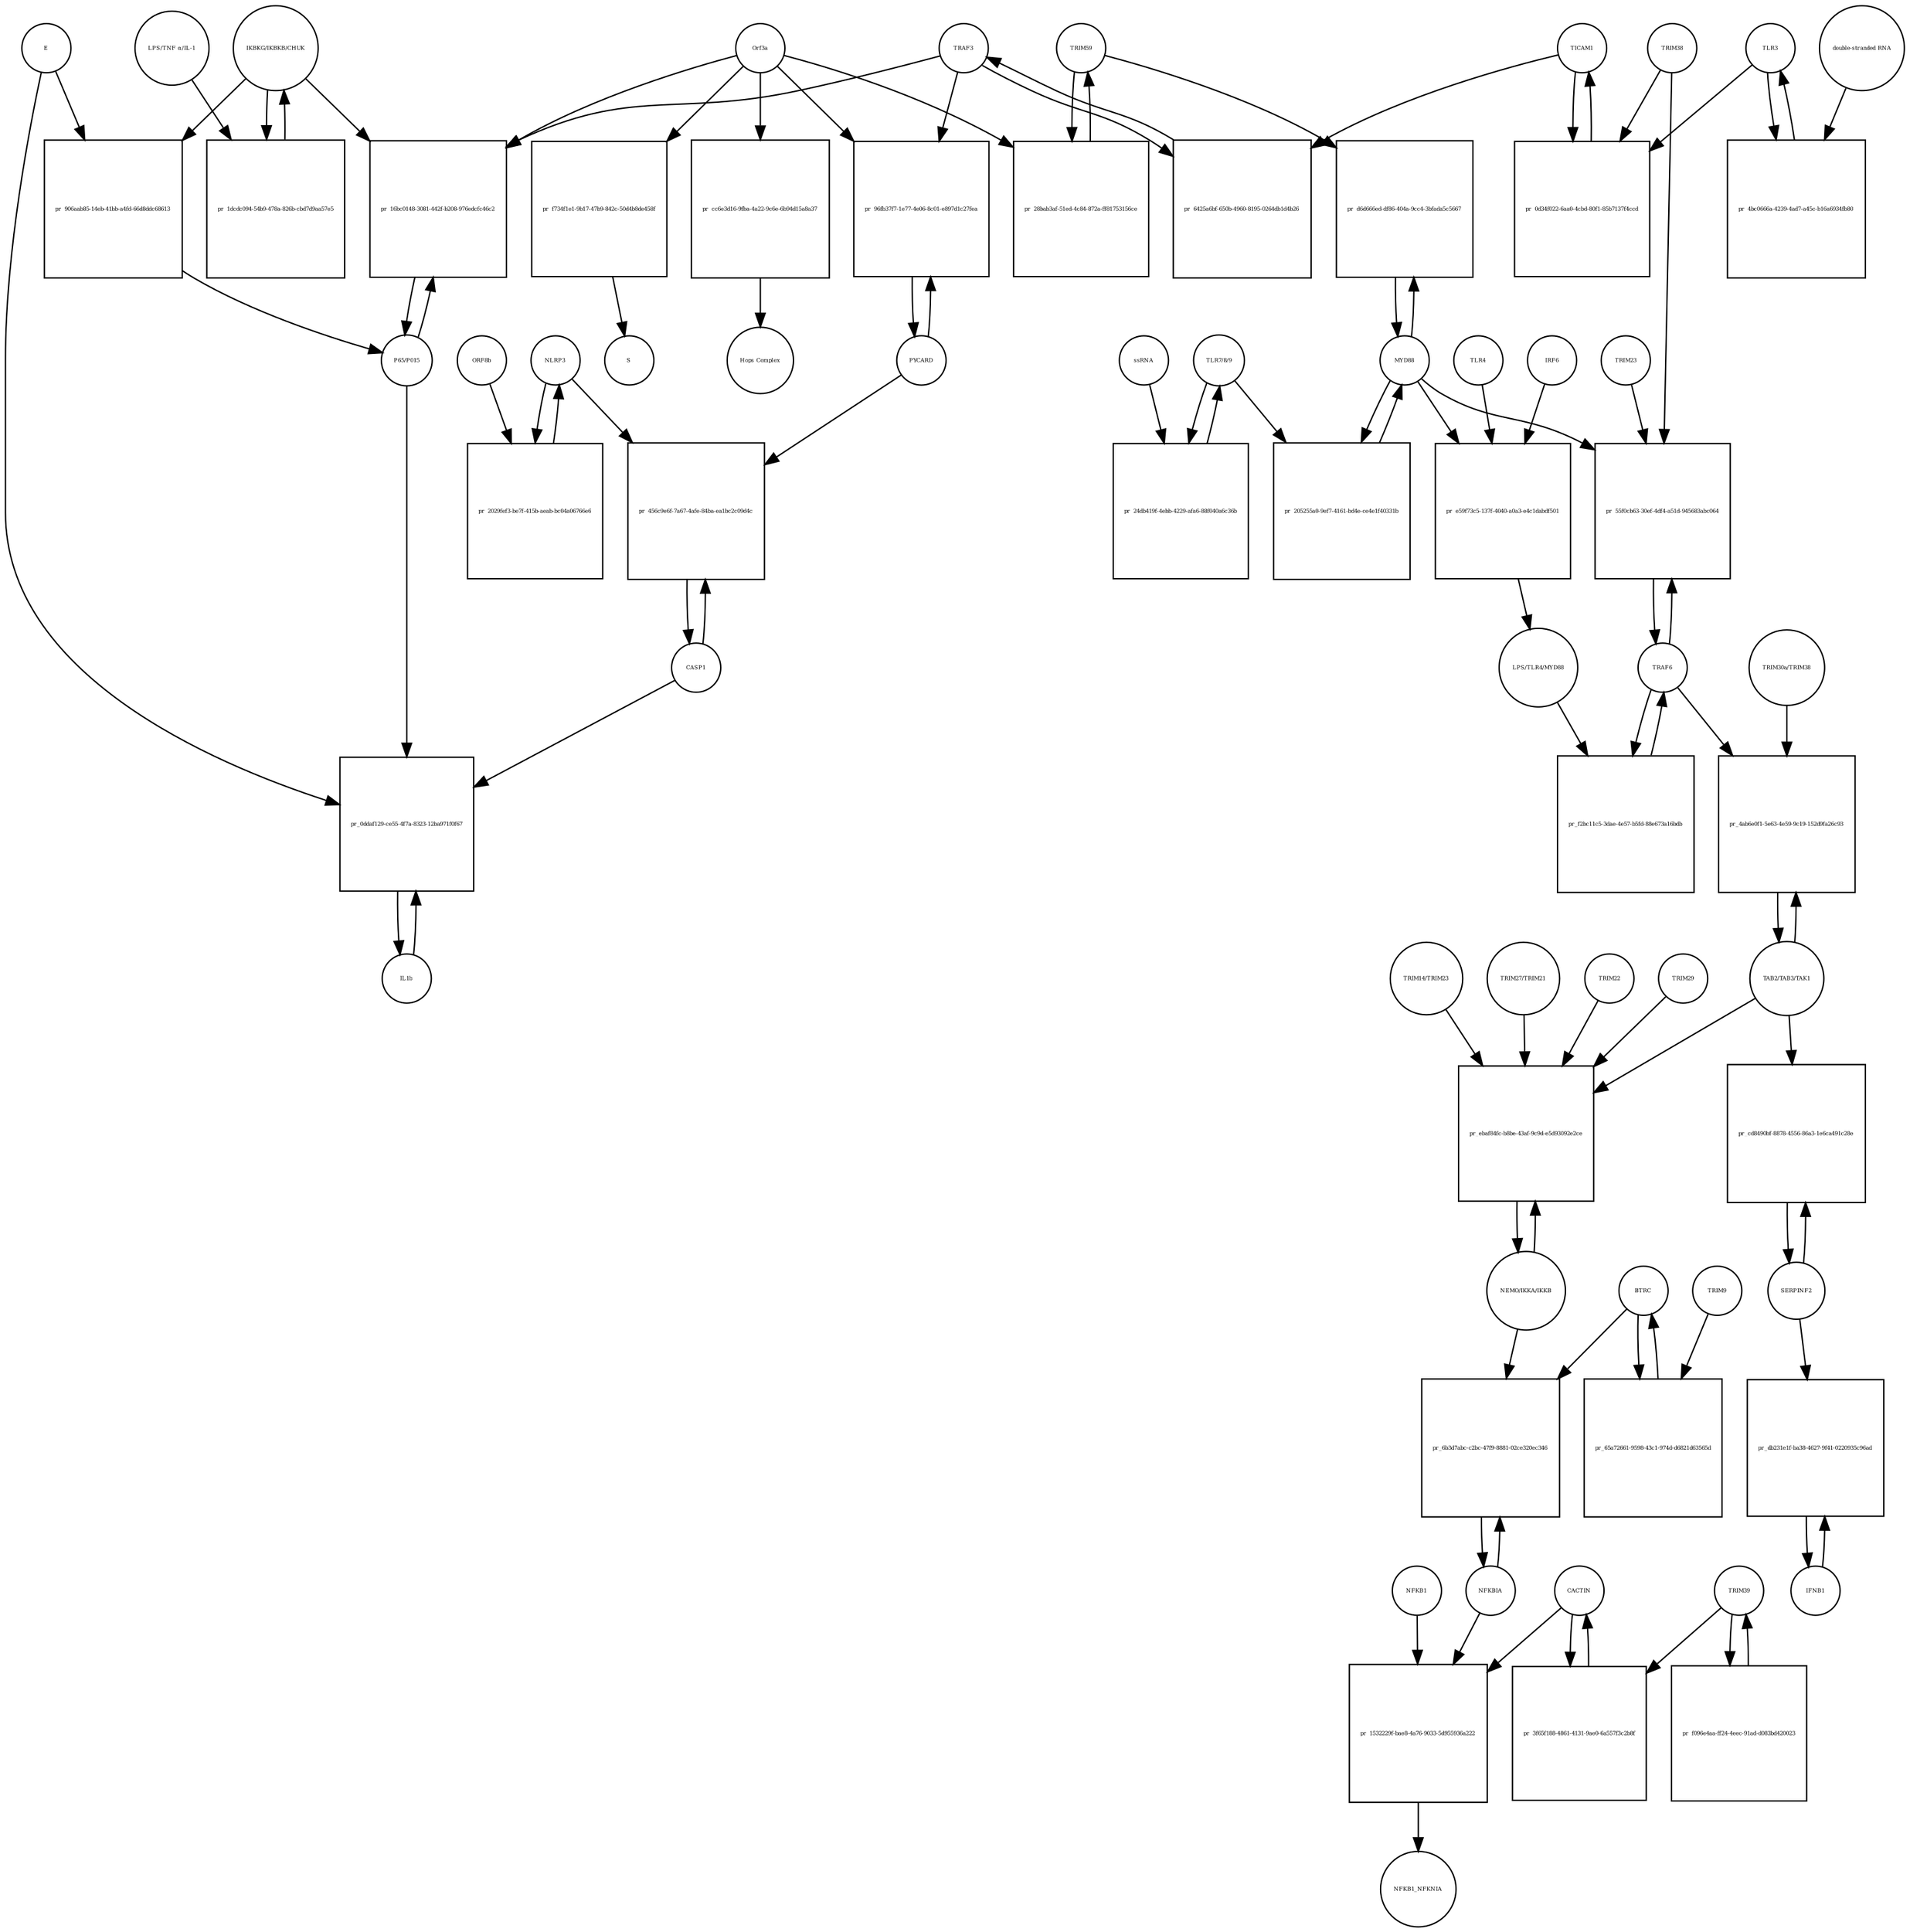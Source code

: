 strict digraph  {
TRIM59 [annotation="urn_miriam_pubmed_22588174|urn_miriam_hgnc_30834", bipartite=0, cls=macromolecule, fontsize=4, label=TRIM59, shape=circle];
"pr_28bab3af-51ed-4c84-872a-ff81753156ce" [annotation="", bipartite=1, cls=process, fontsize=4, label="pr_28bab3af-51ed-4c84-872a-ff81753156ce", shape=square];
Orf3a [annotation=urn_miriam_uniprot_P0DTC3, bipartite=0, cls=macromolecule, fontsize=4, label=Orf3a, shape=circle];
NLRP3 [annotation="", bipartite=0, cls="macromolecule multimer", fontsize=4, label=NLRP3, shape=circle];
"pr_2029fef3-be7f-415b-aeab-bc04a06766e6" [annotation="", bipartite=1, cls=process, fontsize=4, label="pr_2029fef3-be7f-415b-aeab-bc04a06766e6", shape=square];
ORF8b [annotation=urn_miriam_ncbiprotein_BCD58760, bipartite=0, cls=macromolecule, fontsize=4, label=ORF8b, shape=circle];
TRAF3 [annotation=urn_miriam_hgnc_12033, bipartite=0, cls=macromolecule, fontsize=4, label=TRAF3, shape=circle];
"pr_6425a6bf-650b-4960-8195-0264db1d4b26" [annotation="", bipartite=1, cls=process, fontsize=4, label="pr_6425a6bf-650b-4960-8195-0264db1d4b26", shape=square];
TICAM1 [annotation=urn_miriam_hgnc_18348, bipartite=0, cls=macromolecule, fontsize=4, label=TICAM1, shape=circle];
"IKBKG/IKBKB/CHUK" [annotation="urn_miriam_hgnc_5961|urn_miriam_hgnc_5960|urn_miriam_hgnc_1974", bipartite=0, cls=complex, fontsize=4, label="IKBKG/IKBKB/CHUK", shape=circle];
"pr_1dcdc094-54b9-478a-826b-cbd7d9aa57e5" [annotation="", bipartite=1, cls=process, fontsize=4, label="pr_1dcdc094-54b9-478a-826b-cbd7d9aa57e5", shape=square];
"LPS/TNF α/IL-1" [annotation="urn_miriam_hgnc_6121|urn_miriam_hgnc_11916|urn_miriam_hgnc_5991", bipartite=0, cls=complex, fontsize=4, label="LPS/TNF α/IL-1", shape=circle];
"pr_906aab85-14eb-41bb-a4fd-66d8ddc68613" [annotation="", bipartite=1, cls=process, fontsize=4, label="pr_906aab85-14eb-41bb-a4fd-66d8ddc68613", shape=square];
"P65/P015" [annotation="urn_miriam_hgnc_9955|urn_miriam_hgnc_7794", bipartite=0, cls=complex, fontsize=4, label="P65/P015", shape=circle];
E [annotation=urn_miriam_ncbiprotein_1796318600, bipartite=0, cls=macromolecule, fontsize=4, label=E, shape=circle];
CASP1 [annotation=urn_miriam_hgnc_1499, bipartite=0, cls=macromolecule, fontsize=4, label=CASP1, shape=circle];
"pr_456c9e6f-7a67-4afe-84ba-ea1bc2c09d4c" [annotation="", bipartite=1, cls=process, fontsize=4, label="pr_456c9e6f-7a67-4afe-84ba-ea1bc2c09d4c", shape=square];
PYCARD [annotation="", bipartite=0, cls="macromolecule multimer", fontsize=4, label=PYCARD, shape=circle];
TRAF6 [annotation=urn_miriam_hgnc_12036, bipartite=0, cls=macromolecule, fontsize=4, label=TRAF6, shape=circle];
"pr_f2bc11c5-3dae-4e57-b5fd-88e673a16bdb" [annotation="", bipartite=1, cls=process, fontsize=4, label="pr_f2bc11c5-3dae-4e57-b5fd-88e673a16bdb", shape=square];
"LPS/TLR4/MYD88" [annotation="urn_miriam_hgnc_6121|urn_miriam_hgnc_11850|urn_miriam_hgnc_7562", bipartite=0, cls=complex, fontsize=4, label="LPS/TLR4/MYD88", shape=circle];
"pr_55f0cb63-30ef-4df4-a51d-945683abc064" [annotation="", bipartite=1, cls=process, fontsize=4, label="pr_55f0cb63-30ef-4df4-a51d-945683abc064", shape=square];
MYD88 [annotation=urn_miriam_hgnc_7562, bipartite=0, cls=macromolecule, fontsize=4, label=MYD88, shape=circle];
TRIM38 [annotation=urn_miriam_hgnc_10059, bipartite=0, cls=macromolecule, fontsize=4, label=TRIM38, shape=circle];
TRIM23 [annotation=urn_miriam_hgnc_660, bipartite=0, cls=macromolecule, fontsize=4, label=TRIM23, shape=circle];
"TLR7/8/9" [annotation="urn_miriam_hgnc_15633|urn_miriam_hgnc_15632|urn_miriam_hgnc_15631", bipartite=0, cls=complex, fontsize=4, label="TLR7/8/9", shape=circle];
"pr_24db419f-4ebb-4229-afa6-88f040a6c36b" [annotation="", bipartite=1, cls=process, fontsize=4, label="pr_24db419f-4ebb-4229-afa6-88f040a6c36b", shape=square];
ssRNA [annotation="", bipartite=0, cls="nucleic acid feature", fontsize=4, label=ssRNA, shape=circle];
"pr_0d34f022-6aa0-4cbd-80f1-85b7137f4ccd" [annotation="", bipartite=1, cls=process, fontsize=4, label="pr_0d34f022-6aa0-4cbd-80f1-85b7137f4ccd", shape=square];
TLR3 [annotation=urn_miriam_hgnc_11849, bipartite=0, cls=macromolecule, fontsize=4, label=TLR3, shape=circle];
"pr_205255a0-9ef7-4161-bd4e-ce4e1f40331b" [annotation="", bipartite=1, cls=process, fontsize=4, label="pr_205255a0-9ef7-4161-bd4e-ce4e1f40331b", shape=square];
"pr_d6d666ed-df86-404a-9cc4-3bfada5c5667" [annotation="", bipartite=1, cls=process, fontsize=4, label="pr_d6d666ed-df86-404a-9cc4-3bfada5c5667", shape=square];
"TAB2/TAB3/TAK1" [annotation="urn_miriam_hgnc_17075|urn_miriam_hgnc_30681|urn_miriam_hgnc_6859", bipartite=0, cls=complex, fontsize=4, label="TAB2/TAB3/TAK1", shape=circle];
"pr_4ab6e0f1-5e63-4e59-9c19-152d9fa26c93" [annotation="", bipartite=1, cls=process, fontsize=4, label="pr_4ab6e0f1-5e63-4e59-9c19-152d9fa26c93", shape=square];
"TRIM30a/TRIM38" [annotation="urn_miriam_hgnc_10059|urn_miriam_uniprot_P15533", bipartite=0, cls=complex, fontsize=4, label="TRIM30a/TRIM38", shape=circle];
"NEMO/IKKA/IKKB" [annotation="urn_miriam_hgnc_5961|urn_miriam_hgnc_5960|urn_miriam_hgnc_1974", bipartite=0, cls=complex, fontsize=4, label="NEMO/IKKA/IKKB", shape=circle];
"pr_ebaf84fc-b8be-43af-9c9d-e5d93092e2ce" [annotation="", bipartite=1, cls=process, fontsize=4, label="pr_ebaf84fc-b8be-43af-9c9d-e5d93092e2ce", shape=square];
TRIM22 [annotation=urn_miriam_hgnc_16379, bipartite=0, cls=macromolecule, fontsize=4, label=TRIM22, shape=circle];
TRIM29 [annotation=urn_miriam_hgnc_17274, bipartite=0, cls=macromolecule, fontsize=4, label=TRIM29, shape=circle];
"TRIM14/TRIM23" [annotation="urn_miriam_hgnc_16283|urn_miriam_hgnc_660", bipartite=0, cls=complex, fontsize=4, label="TRIM14/TRIM23", shape=circle];
"TRIM27/TRIM21" [annotation="urn_miriam_hgnc_9975|urn_miriam_hgnc_11312", bipartite=0, cls=complex, fontsize=4, label="TRIM27/TRIM21", shape=circle];
NFKBIA [annotation=urn_miriam_hgnc_7797, bipartite=0, cls=macromolecule, fontsize=4, label=NFKBIA, shape=circle];
"pr_6b3d7abc-c2bc-47f9-8881-02ce320ec346" [annotation="", bipartite=1, cls=process, fontsize=4, label="pr_6b3d7abc-c2bc-47f9-8881-02ce320ec346", shape=square];
BTRC [annotation=urn_miriam_hgnc_1144, bipartite=0, cls=macromolecule, fontsize=4, label=BTRC, shape=circle];
"pr_16bc0148-3081-442f-b208-976edcfc46c2" [annotation="", bipartite=1, cls=process, fontsize=4, label="pr_16bc0148-3081-442f-b208-976edcfc46c2", shape=square];
"pr_65a72661-9598-43c1-974d-d6821d63565d" [annotation="", bipartite=1, cls=process, fontsize=4, label="pr_65a72661-9598-43c1-974d-d6821d63565d", shape=square];
TRIM9 [annotation=urn_miriam_hgnc_16288, bipartite=0, cls=macromolecule, fontsize=4, label=TRIM9, shape=circle];
TRIM39 [annotation=urn_miriam_hgnc_10065, bipartite=0, cls=macromolecule, fontsize=4, label=TRIM39, shape=circle];
"pr_f096e4aa-ff24-4eec-91ad-d083bd420023" [annotation="", bipartite=1, cls=process, fontsize=4, label="pr_f096e4aa-ff24-4eec-91ad-d083bd420023", shape=square];
CACTIN [annotation=urn_miriam_hgnc_29938, bipartite=0, cls=macromolecule, fontsize=4, label=CACTIN, shape=circle];
"pr_3f65f188-4861-4131-9ae0-6a557f3c2b8f" [annotation="", bipartite=1, cls=process, fontsize=4, label="pr_3f65f188-4861-4131-9ae0-6a557f3c2b8f", shape=square];
NFKB1 [annotation=urn_miriam_hgnc_7794, bipartite=0, cls=macromolecule, fontsize=4, label=NFKB1, shape=circle];
"pr_1532229f-bae8-4a76-9033-5d955936a222" [annotation="", bipartite=1, cls=process, fontsize=4, label="pr_1532229f-bae8-4a76-9033-5d955936a222", shape=square];
NFKB1_NFKNIA [annotation="", bipartite=0, cls=complex, fontsize=4, label=NFKB1_NFKNIA, shape=circle];
SERPINF2 [annotation=urn_miriam_hgnc_9075, bipartite=0, cls=macromolecule, fontsize=4, label=SERPINF2, shape=circle];
"pr_cd8490bf-8878-4556-86a3-1e6ca491c28e" [annotation="", bipartite=1, cls=process, fontsize=4, label="pr_cd8490bf-8878-4556-86a3-1e6ca491c28e", shape=square];
IFNB1 [annotation=urn_miriam_hgnc_5434, bipartite=0, cls=macromolecule, fontsize=4, label=IFNB1, shape=circle];
"pr_db231e1f-ba38-4627-9f41-0220935c96ad" [annotation="", bipartite=1, cls=process, fontsize=4, label="pr_db231e1f-ba38-4627-9f41-0220935c96ad", shape=square];
"pr_4bc0666a-4239-4ad7-a45c-b16a6934fb80" [annotation="", bipartite=1, cls=process, fontsize=4, label="pr_4bc0666a-4239-4ad7-a45c-b16a6934fb80", shape=square];
"double-stranded RNA" [annotation="", bipartite=0, cls="nucleic acid feature", fontsize=4, label="double-stranded RNA", shape=circle];
"pr_f734f1e1-9b17-47b9-842c-50d4b8de458f" [annotation="", bipartite=1, cls=process, fontsize=4, label="pr_f734f1e1-9b17-47b9-842c-50d4b8de458f", shape=square];
S [annotation=urn_miriam_uniprot_P0DTC2, bipartite=0, cls=macromolecule, fontsize=4, label=S, shape=circle];
IL1b [annotation=urn_miriam_hgnc_5992, bipartite=0, cls=macromolecule, fontsize=4, label=IL1b, shape=circle];
"pr_0ddaf129-ce55-4f7a-8323-12ba971f0f67" [annotation="", bipartite=1, cls=process, fontsize=4, label="pr_0ddaf129-ce55-4f7a-8323-12ba971f0f67", shape=square];
"pr_96fb37f7-1e77-4e06-8c01-e897d1c27fea" [annotation="", bipartite=1, cls=process, fontsize=4, label="pr_96fb37f7-1e77-4e06-8c01-e897d1c27fea", shape=square];
"pr_cc6e3d16-9fba-4a22-9c6e-6b94d15a8a37" [annotation="", bipartite=1, cls=process, fontsize=4, label="pr_cc6e3d16-9fba-4a22-9c6e-6b94d15a8a37", shape=square];
"Hops Complex" [annotation="urn_miriam_uniprot_J9TC74|urn_miriam_hgnc_14583|urn_miriam_hgnc_20593|urn_miriam_hgnc_24048|urn_miriam_hgnc_5013|urn_miriam_hgnc_20266", bipartite=0, cls=complex, fontsize=4, label="Hops Complex", shape=circle];
TLR4 [annotation="", bipartite=0, cls=macromolecule, fontsize=4, label=TLR4, shape=circle];
"pr_e59f73c5-137f-4040-a0a3-e4c1dabdf501" [annotation="", bipartite=1, cls=process, fontsize=4, label="pr_e59f73c5-137f-4040-a0a3-e4c1dabdf501", shape=square];
IRF6 [annotation="", bipartite=0, cls=macromolecule, fontsize=4, label=IRF6, shape=circle];
TRIM59 -> "pr_28bab3af-51ed-4c84-872a-ff81753156ce"  [annotation="", interaction_type=consumption];
TRIM59 -> "pr_d6d666ed-df86-404a-9cc4-3bfada5c5667"  [annotation=urn_miriam_pubmed_22588174, interaction_type=inhibition];
"pr_28bab3af-51ed-4c84-872a-ff81753156ce" -> TRIM59  [annotation="", interaction_type=production];
Orf3a -> "pr_28bab3af-51ed-4c84-872a-ff81753156ce"  [annotation=urn_miriam_pubmed_28829373, interaction_type="necessary stimulation"];
Orf3a -> "pr_16bc0148-3081-442f-b208-976edcfc46c2"  [annotation="urn_miriam_pubmed_31034780|urn_miriam_pubmed_32172672", interaction_type="necessary stimulation"];
Orf3a -> "pr_f734f1e1-9b17-47b9-842c-50d4b8de458f"  [annotation=urn_miriam_pubmed_32172672, interaction_type="necessary stimulation"];
Orf3a -> "pr_96fb37f7-1e77-4e06-8c01-e897d1c27fea"  [annotation=urn_miriam_pubmed_32172672, interaction_type="necessary stimulation"];
Orf3a -> "pr_cc6e3d16-9fba-4a22-9c6e-6b94d15a8a37"  [annotation="urn_miriam_pubmed_15316659|urn_miriam_pubmed_17715238|urn_miriam_pubmed_25375324|urn_miriam_pubmed_19590927", interaction_type="necessary stimulation"];
NLRP3 -> "pr_2029fef3-be7f-415b-aeab-bc04a06766e6"  [annotation="", interaction_type=consumption];
NLRP3 -> "pr_456c9e6f-7a67-4afe-84ba-ea1bc2c09d4c"  [annotation="", interaction_type=consumption];
"pr_2029fef3-be7f-415b-aeab-bc04a06766e6" -> NLRP3  [annotation="", interaction_type=production];
ORF8b -> "pr_2029fef3-be7f-415b-aeab-bc04a06766e6"  [annotation=urn_miriam_pubmed_31231549, interaction_type="necessary stimulation"];
TRAF3 -> "pr_6425a6bf-650b-4960-8195-0264db1d4b26"  [annotation="", interaction_type=consumption];
TRAF3 -> "pr_16bc0148-3081-442f-b208-976edcfc46c2"  [annotation="urn_miriam_pubmed_31034780|urn_miriam_pubmed_32172672", interaction_type=catalysis];
TRAF3 -> "pr_96fb37f7-1e77-4e06-8c01-e897d1c27fea"  [annotation=urn_miriam_pubmed_32172672, interaction_type=catalysis];
"pr_6425a6bf-650b-4960-8195-0264db1d4b26" -> TRAF3  [annotation="", interaction_type=production];
TICAM1 -> "pr_6425a6bf-650b-4960-8195-0264db1d4b26"  [annotation=urn_miriam_pubmed_28829373, interaction_type="necessary stimulation"];
TICAM1 -> "pr_0d34f022-6aa0-4cbd-80f1-85b7137f4ccd"  [annotation="", interaction_type=consumption];
"IKBKG/IKBKB/CHUK" -> "pr_1dcdc094-54b9-478a-826b-cbd7d9aa57e5"  [annotation="", interaction_type=consumption];
"IKBKG/IKBKB/CHUK" -> "pr_906aab85-14eb-41bb-a4fd-66d8ddc68613"  [annotation="", interaction_type=consumption];
"IKBKG/IKBKB/CHUK" -> "pr_16bc0148-3081-442f-b208-976edcfc46c2"  [annotation="urn_miriam_pubmed_31034780|urn_miriam_pubmed_32172672", interaction_type=catalysis];
"pr_1dcdc094-54b9-478a-826b-cbd7d9aa57e5" -> "IKBKG/IKBKB/CHUK"  [annotation="", interaction_type=production];
"LPS/TNF α/IL-1" -> "pr_1dcdc094-54b9-478a-826b-cbd7d9aa57e5"  [annotation="urn_miriam_pubmed_32172672|urn_miriam_taxonomy_2697049", interaction_type=catalysis];
"pr_906aab85-14eb-41bb-a4fd-66d8ddc68613" -> "P65/P015"  [annotation="", interaction_type=production];
"P65/P015" -> "pr_16bc0148-3081-442f-b208-976edcfc46c2"  [annotation="", interaction_type=consumption];
"P65/P015" -> "pr_0ddaf129-ce55-4f7a-8323-12ba971f0f67"  [annotation=urn_miriam_pubmed_31034780, interaction_type=stimulation];
E -> "pr_906aab85-14eb-41bb-a4fd-66d8ddc68613"  [annotation="urn_miriam_pubmed_32172672|urn_miriam_taxonomy_2697049", interaction_type="necessary stimulation"];
E -> "pr_0ddaf129-ce55-4f7a-8323-12ba971f0f67"  [annotation=urn_miriam_pubmed_31034780, interaction_type=catalysis];
CASP1 -> "pr_456c9e6f-7a67-4afe-84ba-ea1bc2c09d4c"  [annotation="", interaction_type=consumption];
CASP1 -> "pr_0ddaf129-ce55-4f7a-8323-12ba971f0f67"  [annotation=urn_miriam_pubmed_31034780, interaction_type=catalysis];
"pr_456c9e6f-7a67-4afe-84ba-ea1bc2c09d4c" -> CASP1  [annotation="", interaction_type=production];
PYCARD -> "pr_456c9e6f-7a67-4afe-84ba-ea1bc2c09d4c"  [annotation="", interaction_type=consumption];
PYCARD -> "pr_96fb37f7-1e77-4e06-8c01-e897d1c27fea"  [annotation="", interaction_type=consumption];
TRAF6 -> "pr_f2bc11c5-3dae-4e57-b5fd-88e673a16bdb"  [annotation="", interaction_type=consumption];
TRAF6 -> "pr_55f0cb63-30ef-4df4-a51d-945683abc064"  [annotation="", interaction_type=consumption];
TRAF6 -> "pr_4ab6e0f1-5e63-4e59-9c19-152d9fa26c93"  [annotation="urn_miriam_pubmed_23758787|urn_miriam_pubmed_25172371|urn_miriam_pubmed_18345001", interaction_type="necessary stimulation"];
"pr_f2bc11c5-3dae-4e57-b5fd-88e673a16bdb" -> TRAF6  [annotation="", interaction_type=production];
"LPS/TLR4/MYD88" -> "pr_f2bc11c5-3dae-4e57-b5fd-88e673a16bdb"  [annotation=urn_miriam_pubmed_23758787, interaction_type=catalysis];
"pr_55f0cb63-30ef-4df4-a51d-945683abc064" -> TRAF6  [annotation="", interaction_type=production];
MYD88 -> "pr_55f0cb63-30ef-4df4-a51d-945683abc064"  [annotation="urn_miriam_pubmed_15361868|urn_miriam_pubmed_22539786|urn_miriam_pubmed_20724660", interaction_type="necessary stimulation"];
MYD88 -> "pr_205255a0-9ef7-4161-bd4e-ce4e1f40331b"  [annotation="", interaction_type=consumption];
MYD88 -> "pr_d6d666ed-df86-404a-9cc4-3bfada5c5667"  [annotation="", interaction_type=consumption];
MYD88 -> "pr_e59f73c5-137f-4040-a0a3-e4c1dabdf501"  [annotation="", interaction_type=consumption];
TRIM38 -> "pr_55f0cb63-30ef-4df4-a51d-945683abc064"  [annotation="urn_miriam_pubmed_15361868|urn_miriam_pubmed_22539786|urn_miriam_pubmed_20724660", interaction_type=inhibition];
TRIM38 -> "pr_0d34f022-6aa0-4cbd-80f1-85b7137f4ccd"  [annotation="urn_miriam_pubmed_23758787|urn_miriam_pubmed_22539786", interaction_type=inhibition];
TRIM23 -> "pr_55f0cb63-30ef-4df4-a51d-945683abc064"  [annotation="urn_miriam_pubmed_15361868|urn_miriam_pubmed_22539786|urn_miriam_pubmed_20724660", interaction_type="necessary stimulation"];
"TLR7/8/9" -> "pr_24db419f-4ebb-4229-afa6-88f040a6c36b"  [annotation="", interaction_type=consumption];
"TLR7/8/9" -> "pr_205255a0-9ef7-4161-bd4e-ce4e1f40331b"  [annotation=urn_miriam_pubmed_15361868, interaction_type="necessary stimulation"];
"pr_24db419f-4ebb-4229-afa6-88f040a6c36b" -> "TLR7/8/9"  [annotation="", interaction_type=production];
ssRNA -> "pr_24db419f-4ebb-4229-afa6-88f040a6c36b"  [annotation=urn_miriam_pubmed_21782231, interaction_type="necessary stimulation"];
"pr_0d34f022-6aa0-4cbd-80f1-85b7137f4ccd" -> TICAM1  [annotation="", interaction_type=production];
TLR3 -> "pr_0d34f022-6aa0-4cbd-80f1-85b7137f4ccd"  [annotation="urn_miriam_pubmed_23758787|urn_miriam_pubmed_22539786", interaction_type="necessary stimulation"];
TLR3 -> "pr_4bc0666a-4239-4ad7-a45c-b16a6934fb80"  [annotation="", interaction_type=consumption];
"pr_205255a0-9ef7-4161-bd4e-ce4e1f40331b" -> MYD88  [annotation="", interaction_type=production];
"pr_d6d666ed-df86-404a-9cc4-3bfada5c5667" -> MYD88  [annotation="", interaction_type=production];
"TAB2/TAB3/TAK1" -> "pr_4ab6e0f1-5e63-4e59-9c19-152d9fa26c93"  [annotation="", interaction_type=consumption];
"TAB2/TAB3/TAK1" -> "pr_ebaf84fc-b8be-43af-9c9d-e5d93092e2ce"  [annotation="urn_miriam_pubmed_23758787|urn_miriam_pubmed_23408607|urn_miriam_pubmed_26358190|urn_miriam_pubmed_27695001|urn_miriam_pubmed_24379373|urn_miriam_pubmed_20724660", interaction_type="necessary stimulation"];
"TAB2/TAB3/TAK1" -> "pr_cd8490bf-8878-4556-86a3-1e6ca491c28e"  [annotation=urn_miriam_pubmed_17706453, interaction_type="necessary stimulation"];
"pr_4ab6e0f1-5e63-4e59-9c19-152d9fa26c93" -> "TAB2/TAB3/TAK1"  [annotation="", interaction_type=production];
"TRIM30a/TRIM38" -> "pr_4ab6e0f1-5e63-4e59-9c19-152d9fa26c93"  [annotation="urn_miriam_pubmed_23758787|urn_miriam_pubmed_25172371|urn_miriam_pubmed_18345001", interaction_type=inhibition];
"NEMO/IKKA/IKKB" -> "pr_ebaf84fc-b8be-43af-9c9d-e5d93092e2ce"  [annotation="", interaction_type=consumption];
"NEMO/IKKA/IKKB" -> "pr_6b3d7abc-c2bc-47f9-8881-02ce320ec346"  [annotation=urn_miriam_pubmed_21135871, interaction_type=catalysis];
"pr_ebaf84fc-b8be-43af-9c9d-e5d93092e2ce" -> "NEMO/IKKA/IKKB"  [annotation="", interaction_type=production];
TRIM22 -> "pr_ebaf84fc-b8be-43af-9c9d-e5d93092e2ce"  [annotation="urn_miriam_pubmed_23758787|urn_miriam_pubmed_23408607|urn_miriam_pubmed_26358190|urn_miriam_pubmed_27695001|urn_miriam_pubmed_24379373|urn_miriam_pubmed_20724660", interaction_type=inhibition];
TRIM29 -> "pr_ebaf84fc-b8be-43af-9c9d-e5d93092e2ce"  [annotation="urn_miriam_pubmed_23758787|urn_miriam_pubmed_23408607|urn_miriam_pubmed_26358190|urn_miriam_pubmed_27695001|urn_miriam_pubmed_24379373|urn_miriam_pubmed_20724660", interaction_type=inhibition];
"TRIM14/TRIM23" -> "pr_ebaf84fc-b8be-43af-9c9d-e5d93092e2ce"  [annotation="urn_miriam_pubmed_23758787|urn_miriam_pubmed_23408607|urn_miriam_pubmed_26358190|urn_miriam_pubmed_27695001|urn_miriam_pubmed_24379373|urn_miriam_pubmed_20724660", interaction_type="necessary stimulation"];
"TRIM27/TRIM21" -> "pr_ebaf84fc-b8be-43af-9c9d-e5d93092e2ce"  [annotation="urn_miriam_pubmed_23758787|urn_miriam_pubmed_23408607|urn_miriam_pubmed_26358190|urn_miriam_pubmed_27695001|urn_miriam_pubmed_24379373|urn_miriam_pubmed_20724660", interaction_type=inhibition];
NFKBIA -> "pr_6b3d7abc-c2bc-47f9-8881-02ce320ec346"  [annotation="", interaction_type=consumption];
NFKBIA -> "pr_1532229f-bae8-4a76-9033-5d955936a222"  [annotation="", interaction_type=consumption];
"pr_6b3d7abc-c2bc-47f9-8881-02ce320ec346" -> NFKBIA  [annotation="", interaction_type=production];
BTRC -> "pr_6b3d7abc-c2bc-47f9-8881-02ce320ec346"  [annotation=urn_miriam_pubmed_21135871, interaction_type=catalysis];
BTRC -> "pr_65a72661-9598-43c1-974d-d6821d63565d"  [annotation="", interaction_type=consumption];
"pr_16bc0148-3081-442f-b208-976edcfc46c2" -> "P65/P015"  [annotation="", interaction_type=production];
"pr_65a72661-9598-43c1-974d-d6821d63565d" -> BTRC  [annotation="", interaction_type=production];
TRIM9 -> "pr_65a72661-9598-43c1-974d-d6821d63565d"  [annotation=urn_miriam_pubmed_21135871, interaction_type=inhibition];
TRIM39 -> "pr_f096e4aa-ff24-4eec-91ad-d083bd420023"  [annotation="", interaction_type=consumption];
TRIM39 -> "pr_3f65f188-4861-4131-9ae0-6a557f3c2b8f"  [annotation=urn_miriam_pubmed_26999213, interaction_type="necessary stimulation"];
"pr_f096e4aa-ff24-4eec-91ad-d083bd420023" -> TRIM39  [annotation="", interaction_type=production];
CACTIN -> "pr_3f65f188-4861-4131-9ae0-6a557f3c2b8f"  [annotation="", interaction_type=consumption];
CACTIN -> "pr_1532229f-bae8-4a76-9033-5d955936a222"  [annotation=urn_miriam_pubmed_26999213, interaction_type=inhibition];
"pr_3f65f188-4861-4131-9ae0-6a557f3c2b8f" -> CACTIN  [annotation="", interaction_type=production];
NFKB1 -> "pr_1532229f-bae8-4a76-9033-5d955936a222"  [annotation="", interaction_type=consumption];
"pr_1532229f-bae8-4a76-9033-5d955936a222" -> NFKB1_NFKNIA  [annotation="", interaction_type=production];
SERPINF2 -> "pr_cd8490bf-8878-4556-86a3-1e6ca491c28e"  [annotation="", interaction_type=consumption];
SERPINF2 -> "pr_db231e1f-ba38-4627-9f41-0220935c96ad"  [annotation=urn_miriam_pubmed_17706453, interaction_type=stimulation];
"pr_cd8490bf-8878-4556-86a3-1e6ca491c28e" -> SERPINF2  [annotation="", interaction_type=production];
IFNB1 -> "pr_db231e1f-ba38-4627-9f41-0220935c96ad"  [annotation="", interaction_type=consumption];
"pr_db231e1f-ba38-4627-9f41-0220935c96ad" -> IFNB1  [annotation="", interaction_type=production];
"pr_4bc0666a-4239-4ad7-a45c-b16a6934fb80" -> TLR3  [annotation="", interaction_type=production];
"double-stranded RNA" -> "pr_4bc0666a-4239-4ad7-a45c-b16a6934fb80"  [annotation=urn_miriam_pubmed_23758787, interaction_type="necessary stimulation"];
"pr_f734f1e1-9b17-47b9-842c-50d4b8de458f" -> S  [annotation="", interaction_type=production];
IL1b -> "pr_0ddaf129-ce55-4f7a-8323-12ba971f0f67"  [annotation="", interaction_type=consumption];
"pr_0ddaf129-ce55-4f7a-8323-12ba971f0f67" -> IL1b  [annotation="", interaction_type=production];
"pr_96fb37f7-1e77-4e06-8c01-e897d1c27fea" -> PYCARD  [annotation="", interaction_type=production];
"pr_cc6e3d16-9fba-4a22-9c6e-6b94d15a8a37" -> "Hops Complex"  [annotation="", interaction_type=production];
TLR4 -> "pr_e59f73c5-137f-4040-a0a3-e4c1dabdf501"  [annotation="", interaction_type=consumption];
"pr_e59f73c5-137f-4040-a0a3-e4c1dabdf501" -> "LPS/TLR4/MYD88"  [annotation="", interaction_type=production];
IRF6 -> "pr_e59f73c5-137f-4040-a0a3-e4c1dabdf501"  [annotation="", interaction_type=consumption];
}
